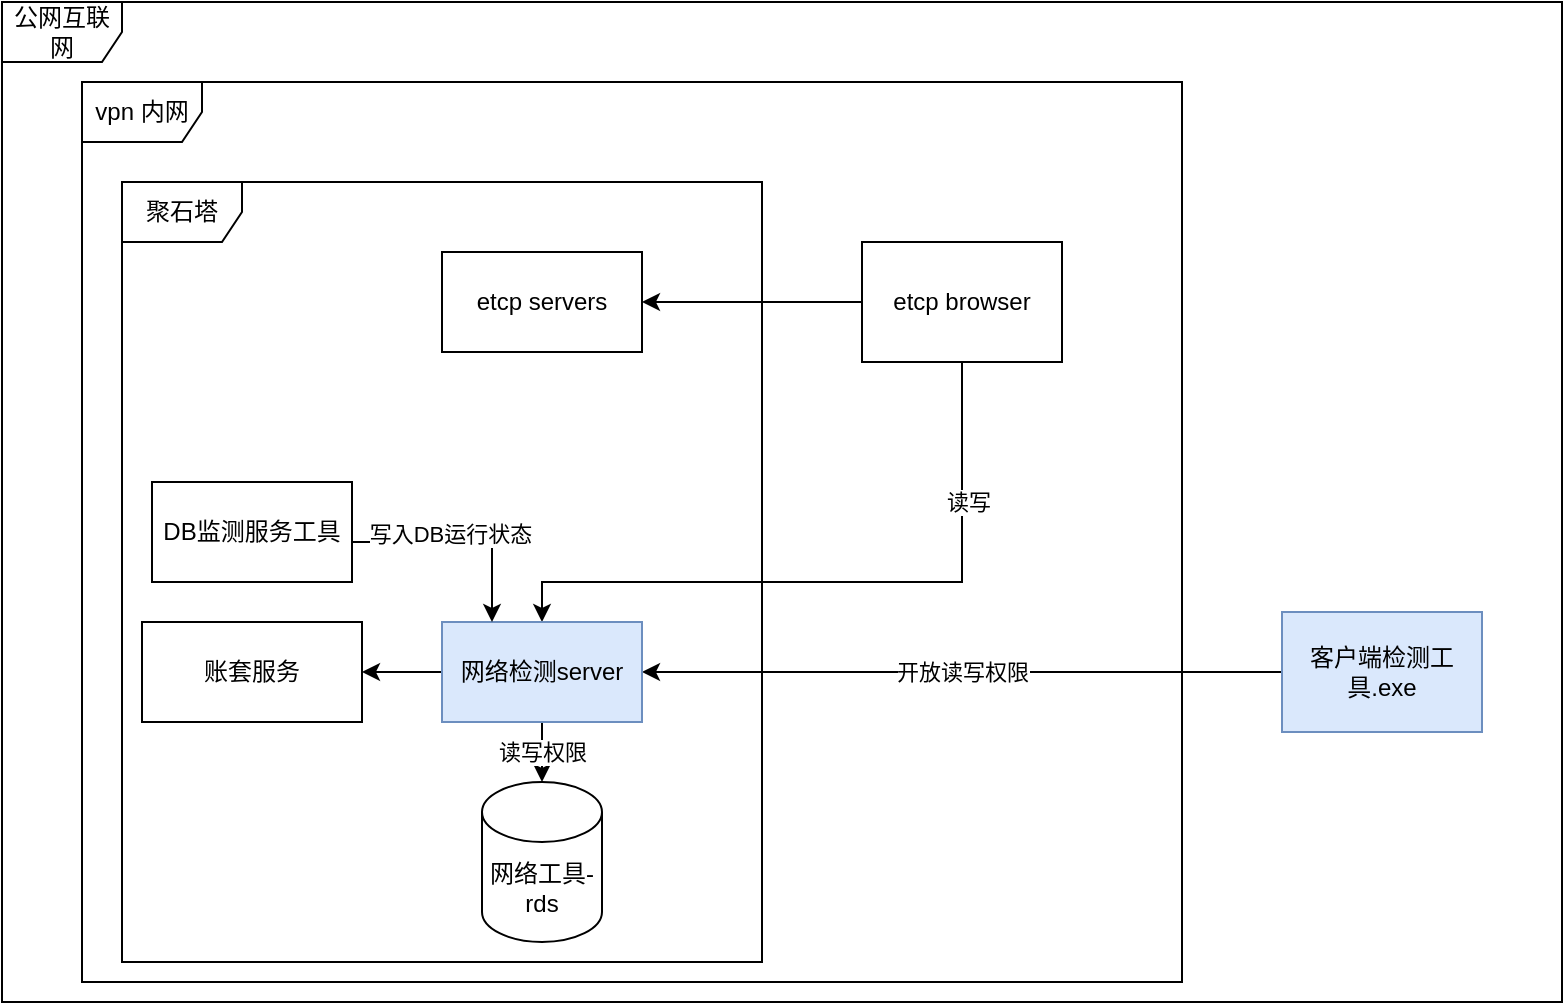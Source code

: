 <mxfile version="14.8.5" type="github">
  <diagram id="EyV2LPgXOLyQaalweFgL" name="第 1 页">
    <mxGraphModel dx="1422" dy="828" grid="1" gridSize="10" guides="1" tooltips="1" connect="1" arrows="1" fold="1" page="1" pageScale="1" pageWidth="827" pageHeight="1169" math="0" shadow="0">
      <root>
        <mxCell id="0" />
        <mxCell id="1" parent="0" />
        <mxCell id="nwsM43AYGJIqE1xGB35u-9" value="公网互联网" style="shape=umlFrame;whiteSpace=wrap;html=1;" parent="1" vertex="1">
          <mxGeometry x="10" y="20" width="780" height="500" as="geometry" />
        </mxCell>
        <mxCell id="nwsM43AYGJIqE1xGB35u-7" value="vpn 内网" style="shape=umlFrame;whiteSpace=wrap;html=1;" parent="1" vertex="1">
          <mxGeometry x="50" y="60" width="550" height="450" as="geometry" />
        </mxCell>
        <mxCell id="nwsM43AYGJIqE1xGB35u-6" value="聚石塔" style="shape=umlFrame;whiteSpace=wrap;html=1;" parent="1" vertex="1">
          <mxGeometry x="70" y="110" width="320" height="390" as="geometry" />
        </mxCell>
        <mxCell id="nwsM43AYGJIqE1xGB35u-2" value="etcp servers" style="rounded=0;whiteSpace=wrap;html=1;" parent="1" vertex="1">
          <mxGeometry x="230" y="145" width="100" height="50" as="geometry" />
        </mxCell>
        <mxCell id="nwsM43AYGJIqE1xGB35u-11" style="edgeStyle=orthogonalEdgeStyle;rounded=0;orthogonalLoop=1;jettySize=auto;html=1;entryX=1;entryY=0.5;entryDx=0;entryDy=0;" parent="1" source="nwsM43AYGJIqE1xGB35u-4" target="nwsM43AYGJIqE1xGB35u-2" edge="1">
          <mxGeometry relative="1" as="geometry" />
        </mxCell>
        <mxCell id="nwsM43AYGJIqE1xGB35u-17" style="edgeStyle=orthogonalEdgeStyle;rounded=0;orthogonalLoop=1;jettySize=auto;html=1;entryX=0.5;entryY=0;entryDx=0;entryDy=0;" parent="1" source="nwsM43AYGJIqE1xGB35u-4" target="nwsM43AYGJIqE1xGB35u-12" edge="1">
          <mxGeometry relative="1" as="geometry">
            <Array as="points">
              <mxPoint x="490" y="310" />
              <mxPoint x="280" y="310" />
            </Array>
          </mxGeometry>
        </mxCell>
        <mxCell id="nwsM43AYGJIqE1xGB35u-23" value="读写" style="edgeLabel;html=1;align=center;verticalAlign=middle;resizable=0;points=[];" parent="nwsM43AYGJIqE1xGB35u-17" vertex="1" connectable="0">
          <mxGeometry x="-0.588" y="3" relative="1" as="geometry">
            <mxPoint as="offset" />
          </mxGeometry>
        </mxCell>
        <mxCell id="nwsM43AYGJIqE1xGB35u-4" value="etcp browser" style="rounded=0;whiteSpace=wrap;html=1;" parent="1" vertex="1">
          <mxGeometry x="440" y="140" width="100" height="60" as="geometry" />
        </mxCell>
        <mxCell id="nwsM43AYGJIqE1xGB35u-31" value="开放读写权限" style="edgeStyle=orthogonalEdgeStyle;rounded=0;orthogonalLoop=1;jettySize=auto;html=1;" parent="1" source="nwsM43AYGJIqE1xGB35u-8" target="nwsM43AYGJIqE1xGB35u-12" edge="1">
          <mxGeometry relative="1" as="geometry" />
        </mxCell>
        <mxCell id="nwsM43AYGJIqE1xGB35u-8" value="客户端检测工具.exe" style="rounded=0;whiteSpace=wrap;html=1;fillColor=#dae8fc;strokeColor=#6c8ebf;" parent="1" vertex="1">
          <mxGeometry x="650" y="325" width="100" height="60" as="geometry" />
        </mxCell>
        <mxCell id="nwsM43AYGJIqE1xGB35u-25" style="edgeStyle=orthogonalEdgeStyle;rounded=0;orthogonalLoop=1;jettySize=auto;html=1;entryX=1;entryY=0.5;entryDx=0;entryDy=0;" parent="1" source="nwsM43AYGJIqE1xGB35u-12" target="nwsM43AYGJIqE1xGB35u-24" edge="1">
          <mxGeometry relative="1" as="geometry" />
        </mxCell>
        <mxCell id="nwsM43AYGJIqE1xGB35u-33" value="读写权限" style="edgeStyle=orthogonalEdgeStyle;rounded=0;orthogonalLoop=1;jettySize=auto;html=1;" parent="1" source="nwsM43AYGJIqE1xGB35u-12" target="nwsM43AYGJIqE1xGB35u-32" edge="1">
          <mxGeometry relative="1" as="geometry" />
        </mxCell>
        <mxCell id="nwsM43AYGJIqE1xGB35u-12" value="网络检测server" style="rounded=0;whiteSpace=wrap;html=1;fillColor=#dae8fc;strokeColor=#6c8ebf;" parent="1" vertex="1">
          <mxGeometry x="230" y="330" width="100" height="50" as="geometry" />
        </mxCell>
        <mxCell id="nwsM43AYGJIqE1xGB35u-24" value="账套服务" style="rounded=0;whiteSpace=wrap;html=1;" parent="1" vertex="1">
          <mxGeometry x="80" y="330" width="110" height="50" as="geometry" />
        </mxCell>
        <mxCell id="nwsM43AYGJIqE1xGB35u-32" value="网络工具-rds" style="shape=cylinder3;whiteSpace=wrap;html=1;boundedLbl=1;backgroundOutline=1;size=15;" parent="1" vertex="1">
          <mxGeometry x="250" y="410" width="60" height="80" as="geometry" />
        </mxCell>
        <mxCell id="nwsM43AYGJIqE1xGB35u-35" style="edgeStyle=orthogonalEdgeStyle;rounded=0;orthogonalLoop=1;jettySize=auto;html=1;entryX=0.25;entryY=0;entryDx=0;entryDy=0;" parent="1" source="nwsM43AYGJIqE1xGB35u-34" target="nwsM43AYGJIqE1xGB35u-12" edge="1">
          <mxGeometry relative="1" as="geometry">
            <Array as="points">
              <mxPoint x="255" y="290" />
            </Array>
          </mxGeometry>
        </mxCell>
        <mxCell id="nwsM43AYGJIqE1xGB35u-36" value="写入DB运行状态" style="edgeLabel;html=1;align=center;verticalAlign=middle;resizable=0;points=[];" parent="nwsM43AYGJIqE1xGB35u-35" vertex="1" connectable="0">
          <mxGeometry x="-0.113" y="4" relative="1" as="geometry">
            <mxPoint as="offset" />
          </mxGeometry>
        </mxCell>
        <mxCell id="nwsM43AYGJIqE1xGB35u-34" value="DB监测服务工具" style="rounded=0;whiteSpace=wrap;html=1;" parent="1" vertex="1">
          <mxGeometry x="85" y="260" width="100" height="50" as="geometry" />
        </mxCell>
      </root>
    </mxGraphModel>
  </diagram>
</mxfile>
